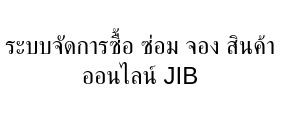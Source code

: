 <mxfile version="14.4.3" type="github">
  <diagram id="piSAjxvNjsATT06_tmGj" name="Page-1">
    <mxGraphModel dx="1422" dy="762" grid="1" gridSize="10" guides="1" tooltips="1" connect="1" arrows="1" fold="1" page="1" pageScale="1" pageWidth="850" pageHeight="1100" math="0" shadow="0">
      <root>
        <mxCell id="0" />
        <mxCell id="1" parent="0" />
        <mxCell id="K2hIcIQr3NRvpB6Ntuvf-2" value="ระบบจัดการซื้อ ซ่อม จอง สินค้าออนไลน์ JIB" style="text;html=1;strokeColor=none;fillColor=none;align=center;verticalAlign=middle;whiteSpace=wrap;rounded=0;" vertex="1" parent="1">
          <mxGeometry x="330" y="40" width="140" height="60" as="geometry" />
        </mxCell>
      </root>
    </mxGraphModel>
  </diagram>
</mxfile>
